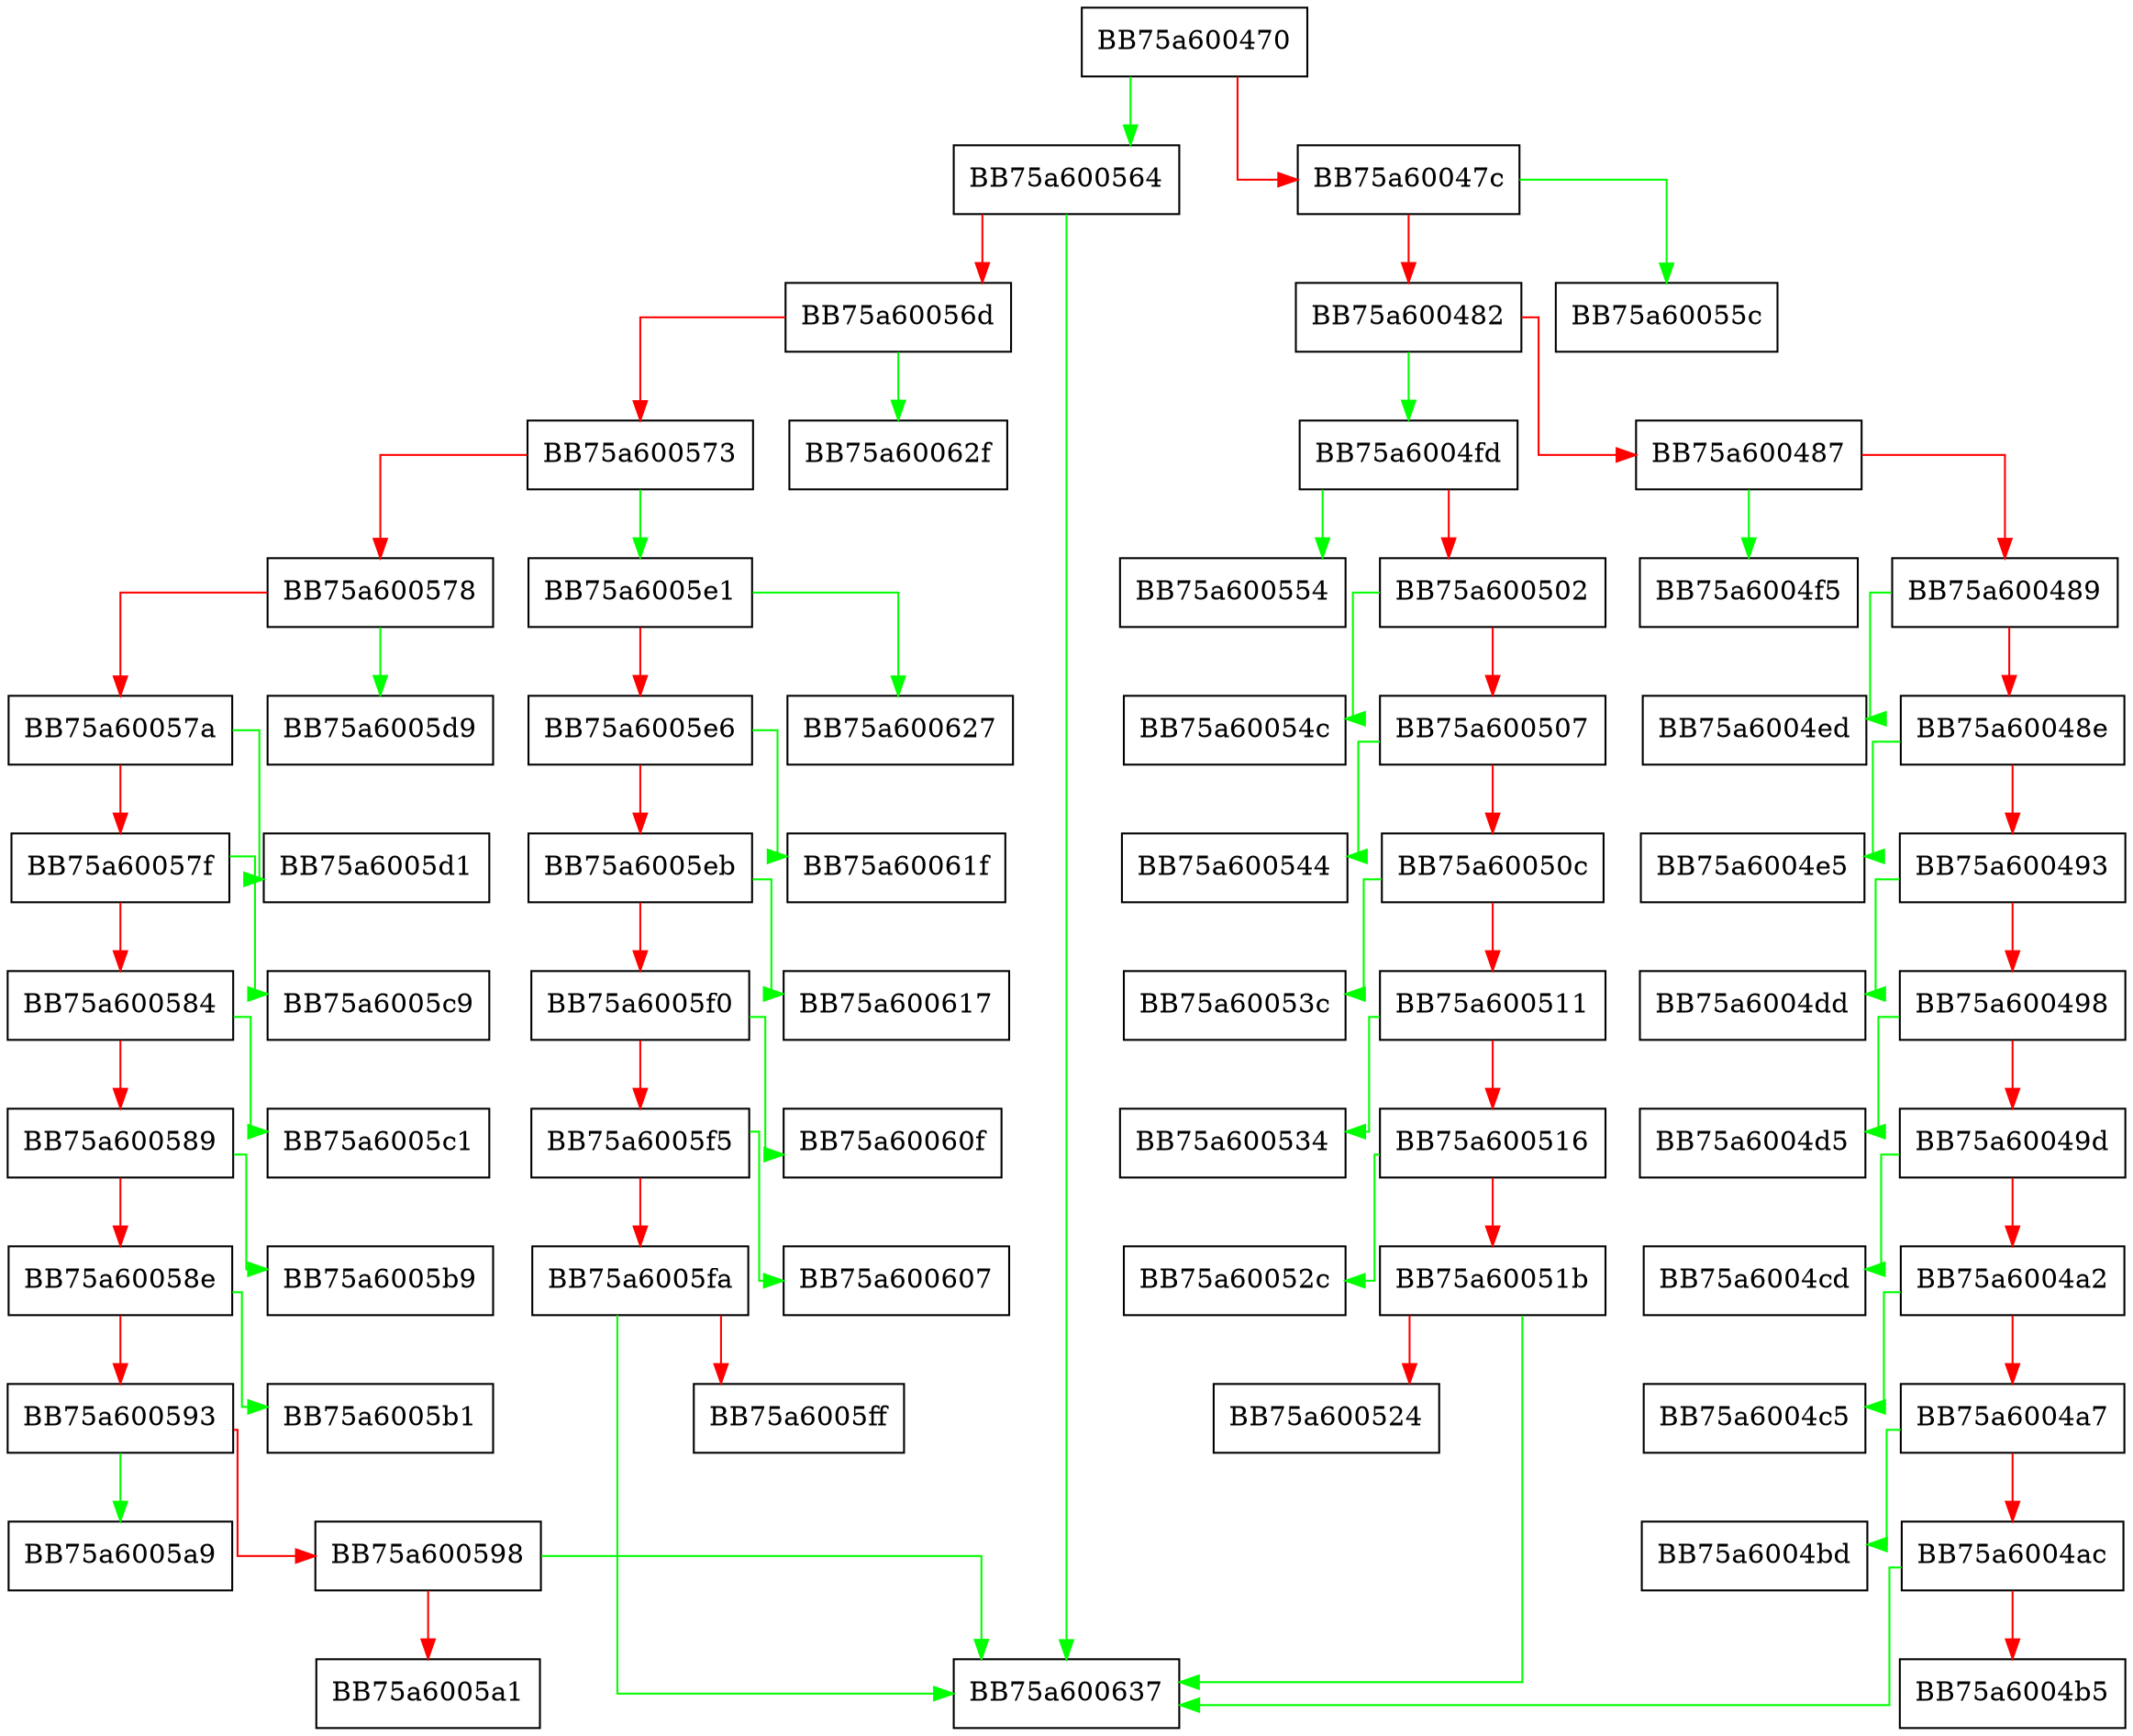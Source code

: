 digraph GetTagName {
  node [shape="box"];
  graph [splines=ortho];
  BB75a600470 -> BB75a600564 [color="green"];
  BB75a600470 -> BB75a60047c [color="red"];
  BB75a60047c -> BB75a60055c [color="green"];
  BB75a60047c -> BB75a600482 [color="red"];
  BB75a600482 -> BB75a6004fd [color="green"];
  BB75a600482 -> BB75a600487 [color="red"];
  BB75a600487 -> BB75a6004f5 [color="green"];
  BB75a600487 -> BB75a600489 [color="red"];
  BB75a600489 -> BB75a6004ed [color="green"];
  BB75a600489 -> BB75a60048e [color="red"];
  BB75a60048e -> BB75a6004e5 [color="green"];
  BB75a60048e -> BB75a600493 [color="red"];
  BB75a600493 -> BB75a6004dd [color="green"];
  BB75a600493 -> BB75a600498 [color="red"];
  BB75a600498 -> BB75a6004d5 [color="green"];
  BB75a600498 -> BB75a60049d [color="red"];
  BB75a60049d -> BB75a6004cd [color="green"];
  BB75a60049d -> BB75a6004a2 [color="red"];
  BB75a6004a2 -> BB75a6004c5 [color="green"];
  BB75a6004a2 -> BB75a6004a7 [color="red"];
  BB75a6004a7 -> BB75a6004bd [color="green"];
  BB75a6004a7 -> BB75a6004ac [color="red"];
  BB75a6004ac -> BB75a600637 [color="green"];
  BB75a6004ac -> BB75a6004b5 [color="red"];
  BB75a6004fd -> BB75a600554 [color="green"];
  BB75a6004fd -> BB75a600502 [color="red"];
  BB75a600502 -> BB75a60054c [color="green"];
  BB75a600502 -> BB75a600507 [color="red"];
  BB75a600507 -> BB75a600544 [color="green"];
  BB75a600507 -> BB75a60050c [color="red"];
  BB75a60050c -> BB75a60053c [color="green"];
  BB75a60050c -> BB75a600511 [color="red"];
  BB75a600511 -> BB75a600534 [color="green"];
  BB75a600511 -> BB75a600516 [color="red"];
  BB75a600516 -> BB75a60052c [color="green"];
  BB75a600516 -> BB75a60051b [color="red"];
  BB75a60051b -> BB75a600637 [color="green"];
  BB75a60051b -> BB75a600524 [color="red"];
  BB75a600564 -> BB75a600637 [color="green"];
  BB75a600564 -> BB75a60056d [color="red"];
  BB75a60056d -> BB75a60062f [color="green"];
  BB75a60056d -> BB75a600573 [color="red"];
  BB75a600573 -> BB75a6005e1 [color="green"];
  BB75a600573 -> BB75a600578 [color="red"];
  BB75a600578 -> BB75a6005d9 [color="green"];
  BB75a600578 -> BB75a60057a [color="red"];
  BB75a60057a -> BB75a6005d1 [color="green"];
  BB75a60057a -> BB75a60057f [color="red"];
  BB75a60057f -> BB75a6005c9 [color="green"];
  BB75a60057f -> BB75a600584 [color="red"];
  BB75a600584 -> BB75a6005c1 [color="green"];
  BB75a600584 -> BB75a600589 [color="red"];
  BB75a600589 -> BB75a6005b9 [color="green"];
  BB75a600589 -> BB75a60058e [color="red"];
  BB75a60058e -> BB75a6005b1 [color="green"];
  BB75a60058e -> BB75a600593 [color="red"];
  BB75a600593 -> BB75a6005a9 [color="green"];
  BB75a600593 -> BB75a600598 [color="red"];
  BB75a600598 -> BB75a600637 [color="green"];
  BB75a600598 -> BB75a6005a1 [color="red"];
  BB75a6005e1 -> BB75a600627 [color="green"];
  BB75a6005e1 -> BB75a6005e6 [color="red"];
  BB75a6005e6 -> BB75a60061f [color="green"];
  BB75a6005e6 -> BB75a6005eb [color="red"];
  BB75a6005eb -> BB75a600617 [color="green"];
  BB75a6005eb -> BB75a6005f0 [color="red"];
  BB75a6005f0 -> BB75a60060f [color="green"];
  BB75a6005f0 -> BB75a6005f5 [color="red"];
  BB75a6005f5 -> BB75a600607 [color="green"];
  BB75a6005f5 -> BB75a6005fa [color="red"];
  BB75a6005fa -> BB75a600637 [color="green"];
  BB75a6005fa -> BB75a6005ff [color="red"];
}